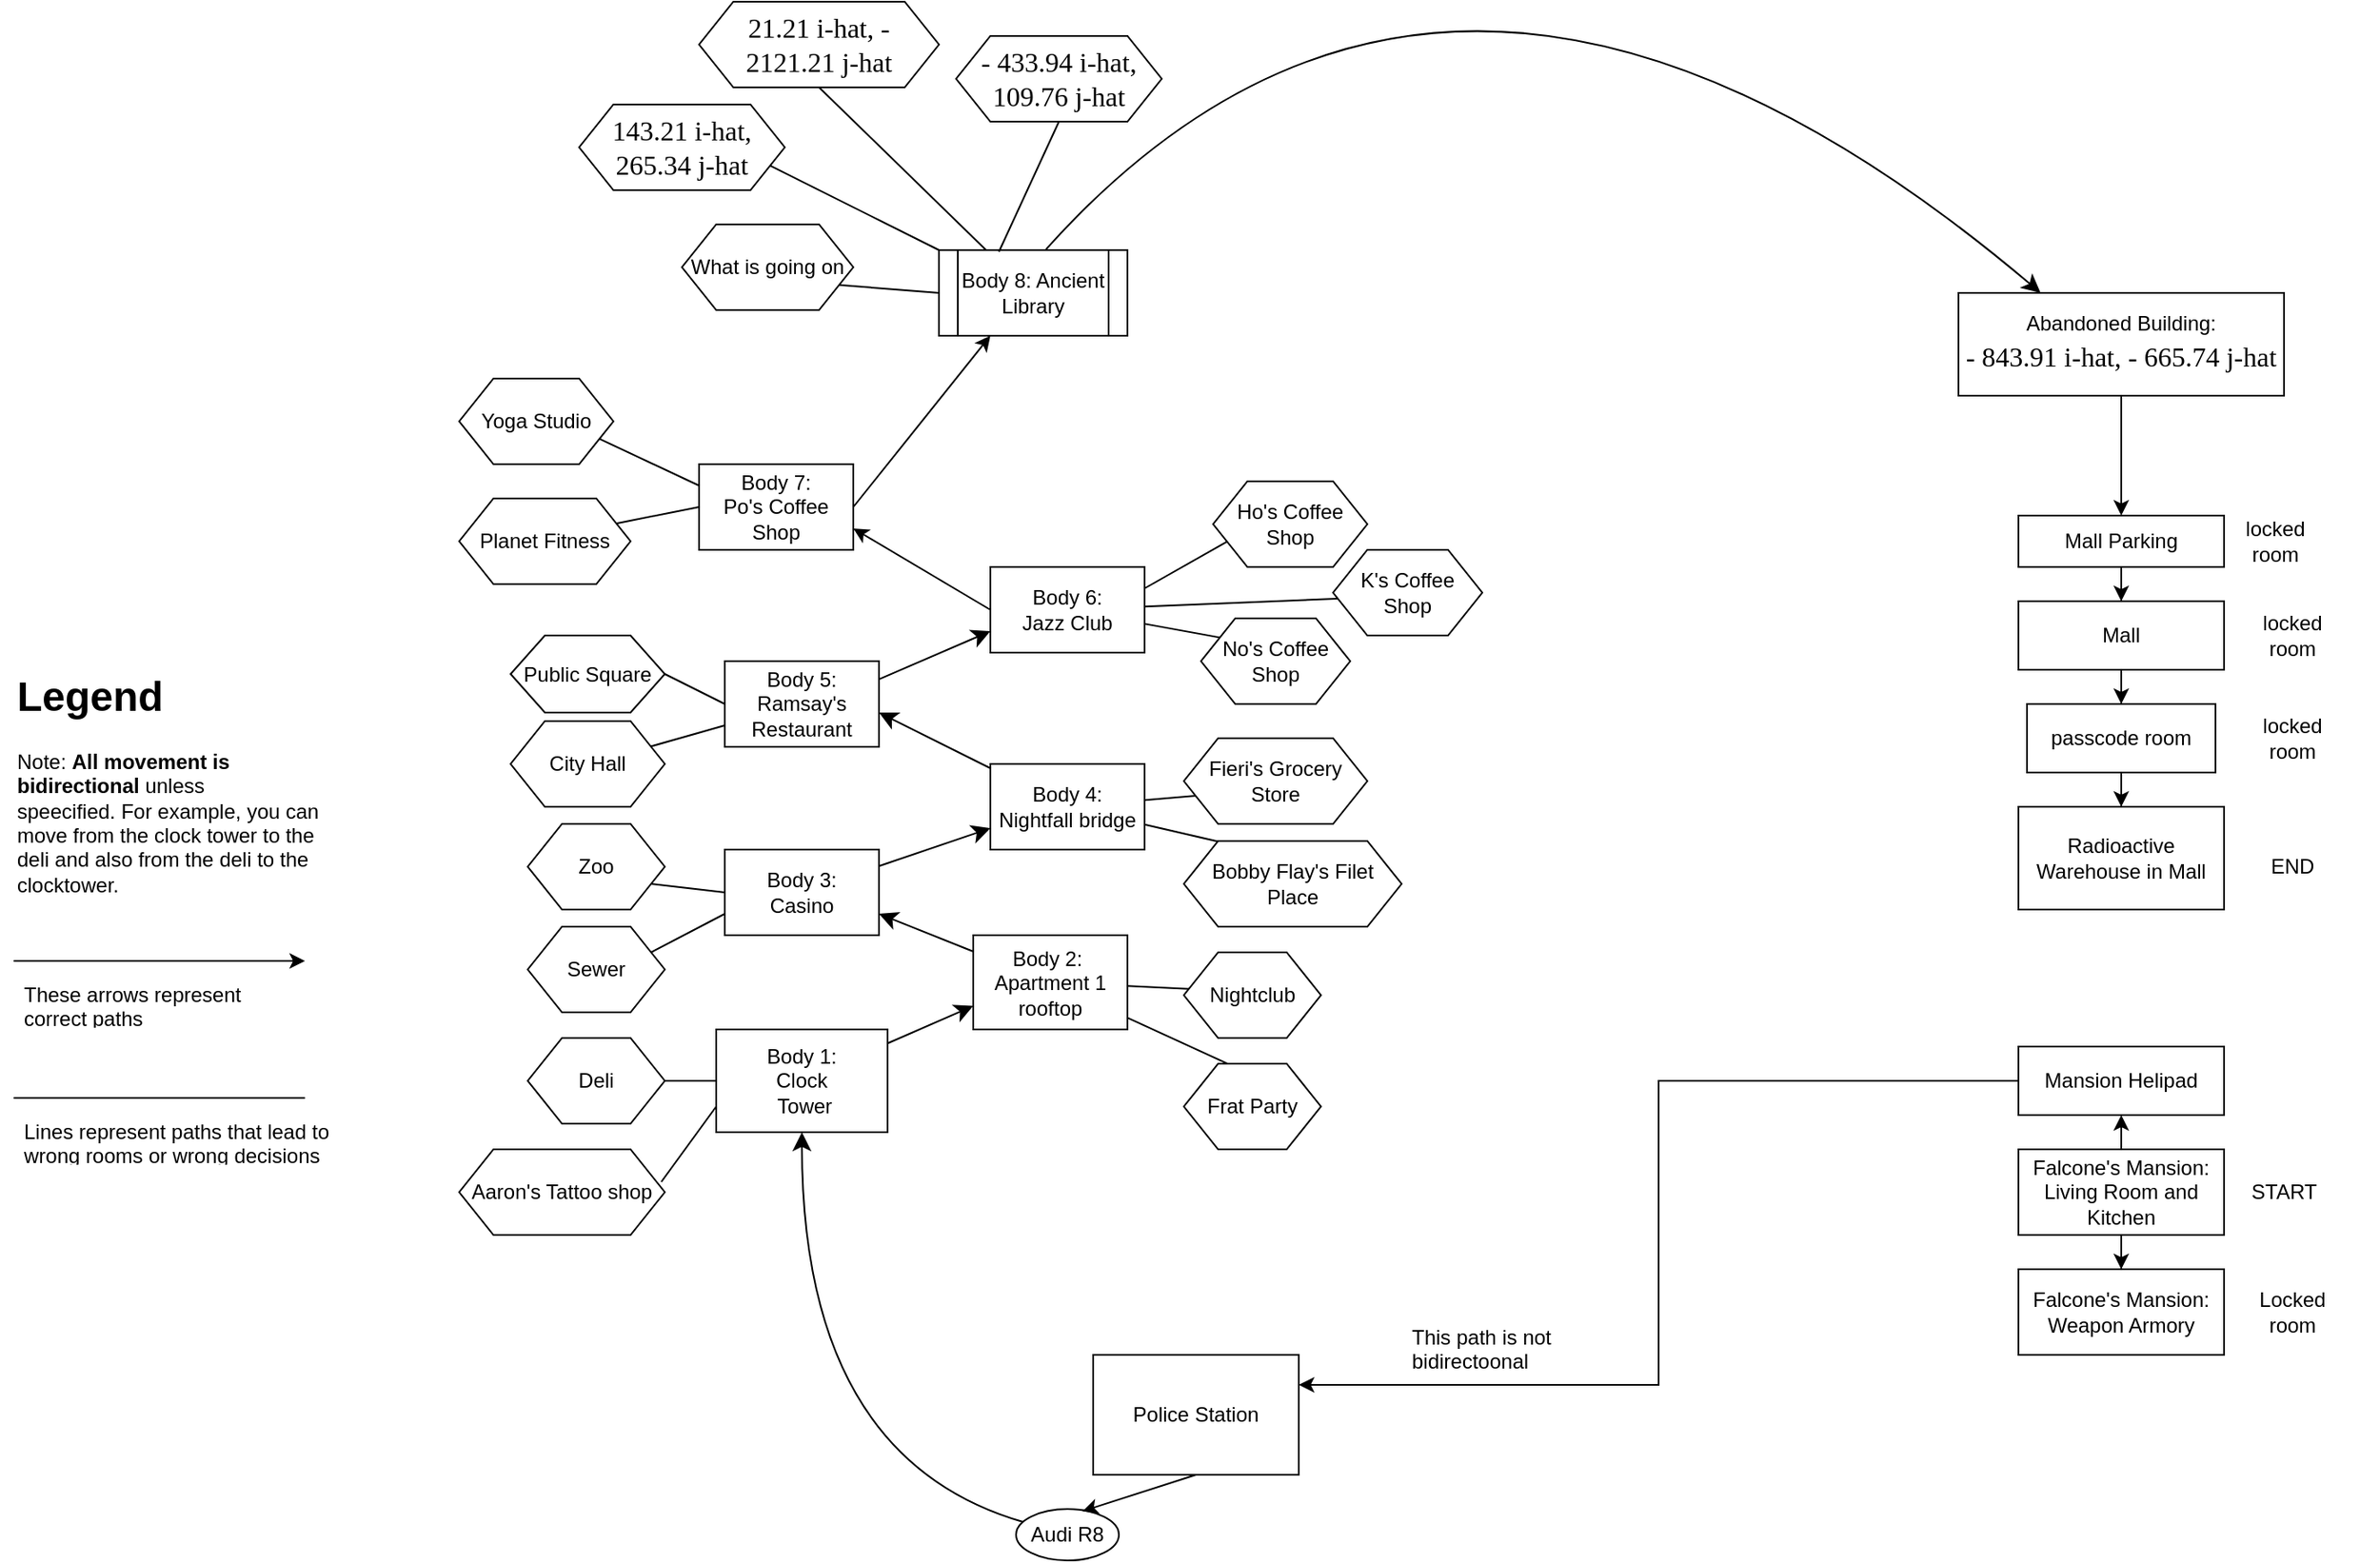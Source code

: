 <mxfile version="24.3.1" type="device">
  <diagram name="Page-1" id="Sh6yfl4mwIo7QQqrJJh8">
    <mxGraphModel dx="1390" dy="870" grid="1" gridSize="10" guides="1" tooltips="1" connect="1" arrows="1" fold="1" page="1" pageScale="1" pageWidth="850" pageHeight="1100" math="0" shadow="0">
      <root>
        <mxCell id="0" />
        <mxCell id="1" parent="0" />
        <mxCell id="OAKEgaKHnJikfmBZW4FD-7" style="edgeStyle=orthogonalEdgeStyle;rounded=0;orthogonalLoop=1;jettySize=auto;html=1;exitX=0.5;exitY=0;exitDx=0;exitDy=0;entryX=0.5;entryY=1;entryDx=0;entryDy=0;" parent="1" source="OAKEgaKHnJikfmBZW4FD-1" target="OAKEgaKHnJikfmBZW4FD-5" edge="1">
          <mxGeometry relative="1" as="geometry" />
        </mxCell>
        <mxCell id="OAKEgaKHnJikfmBZW4FD-8" style="edgeStyle=orthogonalEdgeStyle;rounded=0;orthogonalLoop=1;jettySize=auto;html=1;entryX=0.5;entryY=0;entryDx=0;entryDy=0;" parent="1" source="OAKEgaKHnJikfmBZW4FD-1" target="OAKEgaKHnJikfmBZW4FD-2" edge="1">
          <mxGeometry relative="1" as="geometry" />
        </mxCell>
        <mxCell id="OAKEgaKHnJikfmBZW4FD-1" value="Falcone&#39;s Mansion:&lt;div&gt;Living Room and Kitchen&lt;/div&gt;" style="rounded=0;whiteSpace=wrap;html=1;" parent="1" vertex="1">
          <mxGeometry x="1500" y="960" width="120" height="50" as="geometry" />
        </mxCell>
        <mxCell id="OAKEgaKHnJikfmBZW4FD-2" value="Falcone&#39;s Mansion:&lt;div&gt;Weapon Armory&lt;/div&gt;" style="rounded=0;whiteSpace=wrap;html=1;" parent="1" vertex="1">
          <mxGeometry x="1500" y="1030" width="120" height="50" as="geometry" />
        </mxCell>
        <mxCell id="OAKEgaKHnJikfmBZW4FD-3" value="" style="endArrow=none;html=1;rounded=0;exitX=0.5;exitY=1;exitDx=0;exitDy=0;entryX=0.5;entryY=0;entryDx=0;entryDy=0;" parent="1" source="OAKEgaKHnJikfmBZW4FD-1" target="OAKEgaKHnJikfmBZW4FD-2" edge="1">
          <mxGeometry width="50" height="50" relative="1" as="geometry">
            <mxPoint x="1465" y="1180" as="sourcePoint" />
            <mxPoint x="1335" y="1050" as="targetPoint" />
          </mxGeometry>
        </mxCell>
        <mxCell id="UVT-T3kwYxPrYMbjOkzo-2" style="edgeStyle=orthogonalEdgeStyle;rounded=0;orthogonalLoop=1;jettySize=auto;html=1;entryX=1;entryY=0.25;entryDx=0;entryDy=0;" parent="1" source="OAKEgaKHnJikfmBZW4FD-5" target="UVT-T3kwYxPrYMbjOkzo-1" edge="1">
          <mxGeometry relative="1" as="geometry" />
        </mxCell>
        <mxCell id="OAKEgaKHnJikfmBZW4FD-5" value="Mansion Helipad" style="rounded=0;whiteSpace=wrap;html=1;" parent="1" vertex="1">
          <mxGeometry x="1500" y="900" width="120" height="40" as="geometry" />
        </mxCell>
        <mxCell id="UVT-T3kwYxPrYMbjOkzo-1" value="Police Station" style="rounded=0;whiteSpace=wrap;html=1;" parent="1" vertex="1">
          <mxGeometry x="960" y="1080" width="120" height="70" as="geometry" />
        </mxCell>
        <mxCell id="DL8lBCOHUMw5gUatUxHo-5" style="edgeStyle=none;curved=1;rounded=0;orthogonalLoop=1;jettySize=auto;html=1;entryX=0.5;entryY=1;entryDx=0;entryDy=0;fontSize=12;startSize=8;endSize=8;" parent="1" source="UVT-T3kwYxPrYMbjOkzo-4" target="9lDBRtj6MXcvciypZuYF-3" edge="1">
          <mxGeometry relative="1" as="geometry">
            <Array as="points">
              <mxPoint x="790" y="1140" />
            </Array>
          </mxGeometry>
        </mxCell>
        <mxCell id="UVT-T3kwYxPrYMbjOkzo-4" value="Audi R8" style="ellipse;whiteSpace=wrap;html=1;" parent="1" vertex="1">
          <mxGeometry x="915" y="1170" width="60" height="30" as="geometry" />
        </mxCell>
        <mxCell id="DL8lBCOHUMw5gUatUxHo-6" style="edgeStyle=none;curved=1;rounded=0;orthogonalLoop=1;jettySize=auto;html=1;entryX=0;entryY=0.75;entryDx=0;entryDy=0;fontSize=12;startSize=8;endSize=8;" parent="1" source="9lDBRtj6MXcvciypZuYF-3" target="kng5uHfZBhtgA23oUbH9-26" edge="1">
          <mxGeometry relative="1" as="geometry" />
        </mxCell>
        <mxCell id="9lDBRtj6MXcvciypZuYF-3" value="&lt;div&gt;Body 1:&lt;/div&gt;Clock&lt;div&gt;&amp;nbsp;Tower&lt;/div&gt;" style="rounded=0;whiteSpace=wrap;html=1;" parent="1" vertex="1">
          <mxGeometry x="740" y="890" width="100" height="60" as="geometry" />
        </mxCell>
        <mxCell id="TPHwtWRgWsCJicR8bTTj-29" style="edgeStyle=orthogonalEdgeStyle;rounded=0;orthogonalLoop=1;jettySize=auto;html=1;" edge="1" parent="1" source="kng5uHfZBhtgA23oUbH9-3" target="TPHwtWRgWsCJicR8bTTj-28">
          <mxGeometry relative="1" as="geometry" />
        </mxCell>
        <mxCell id="kng5uHfZBhtgA23oUbH9-3" value="Abandoned Building:&lt;div&gt;&lt;p style=&quot;margin: 0in; font-size: 12pt; font-family: Calibri, sans-serif; text-align: start; line-height: 24px;&quot; class=&quot;MsoNormal&quot;&gt;&lt;span style=&quot;font-family: &amp;quot;Times New Roman&amp;quot;, serif;&quot;&gt;- 843.91 i-hat, - 665.74 j-hat&lt;/span&gt;&lt;/p&gt;&lt;/div&gt;" style="rounded=0;whiteSpace=wrap;html=1;" parent="1" vertex="1">
          <mxGeometry x="1465" y="460" width="190" height="60" as="geometry" />
        </mxCell>
        <mxCell id="kng5uHfZBhtgA23oUbH9-4" style="edgeStyle=none;curved=1;rounded=0;orthogonalLoop=1;jettySize=auto;html=1;exitX=0.5;exitY=0;exitDx=0;exitDy=0;fontSize=12;startSize=8;endSize=8;" parent="1" edge="1">
          <mxGeometry relative="1" as="geometry">
            <mxPoint x="1132.92" y="720" as="sourcePoint" />
            <mxPoint x="1132.92" y="720" as="targetPoint" />
          </mxGeometry>
        </mxCell>
        <mxCell id="kng5uHfZBhtgA23oUbH9-5" style="edgeStyle=none;curved=1;rounded=0;orthogonalLoop=1;jettySize=auto;html=1;exitX=1;exitY=1;exitDx=0;exitDy=0;fontSize=12;startSize=8;endSize=8;" parent="1" source="9lDBRtj6MXcvciypZuYF-3" target="9lDBRtj6MXcvciypZuYF-3" edge="1">
          <mxGeometry relative="1" as="geometry" />
        </mxCell>
        <mxCell id="kng5uHfZBhtgA23oUbH9-9" value="Aaron&#39;s Tattoo shop" style="shape=hexagon;perimeter=hexagonPerimeter2;whiteSpace=wrap;html=1;fixedSize=1;" parent="1" vertex="1">
          <mxGeometry x="590" y="960" width="120" height="50" as="geometry" />
        </mxCell>
        <mxCell id="kng5uHfZBhtgA23oUbH9-10" value="Deli" style="shape=hexagon;perimeter=hexagonPerimeter2;whiteSpace=wrap;html=1;fixedSize=1;" parent="1" vertex="1">
          <mxGeometry x="630" y="895" width="80" height="50" as="geometry" />
        </mxCell>
        <mxCell id="kng5uHfZBhtgA23oUbH9-24" style="edgeStyle=none;curved=1;rounded=0;orthogonalLoop=1;jettySize=auto;html=1;entryX=1;entryY=0.5;entryDx=0;entryDy=0;fontSize=12;startSize=8;endSize=8;" parent="1" source="kng5uHfZBhtgA23oUbH9-26" target="kng5uHfZBhtgA23oUbH9-28" edge="1">
          <mxGeometry relative="1" as="geometry" />
        </mxCell>
        <mxCell id="kng5uHfZBhtgA23oUbH9-25" style="edgeStyle=none;curved=1;rounded=0;orthogonalLoop=1;jettySize=auto;html=1;entryX=1;entryY=0.5;entryDx=0;entryDy=0;fontSize=12;startSize=8;endSize=8;" parent="1" source="kng5uHfZBhtgA23oUbH9-26" target="kng5uHfZBhtgA23oUbH9-27" edge="1">
          <mxGeometry relative="1" as="geometry" />
        </mxCell>
        <mxCell id="DL8lBCOHUMw5gUatUxHo-9" style="edgeStyle=none;curved=1;rounded=0;orthogonalLoop=1;jettySize=auto;html=1;entryX=1;entryY=0.75;entryDx=0;entryDy=0;fontSize=12;startSize=8;endSize=8;" parent="1" source="kng5uHfZBhtgA23oUbH9-26" target="kng5uHfZBhtgA23oUbH9-38" edge="1">
          <mxGeometry relative="1" as="geometry" />
        </mxCell>
        <mxCell id="kng5uHfZBhtgA23oUbH9-26" value="Body 2:&amp;nbsp;&lt;div&gt;Apartment 1 rooftop&lt;/div&gt;" style="rounded=0;whiteSpace=wrap;html=1;" parent="1" vertex="1">
          <mxGeometry x="890" y="835" width="90" height="55" as="geometry" />
        </mxCell>
        <mxCell id="kng5uHfZBhtgA23oUbH9-27" value="Frat Party" style="shape=hexagon;perimeter=hexagonPerimeter2;whiteSpace=wrap;html=1;fixedSize=1;" parent="1" vertex="1">
          <mxGeometry x="1012.92" y="910" width="80" height="50" as="geometry" />
        </mxCell>
        <mxCell id="kng5uHfZBhtgA23oUbH9-28" value="Nightclub" style="shape=hexagon;perimeter=hexagonPerimeter2;whiteSpace=wrap;html=1;fixedSize=1;" parent="1" vertex="1">
          <mxGeometry x="1012.92" y="845" width="80" height="50" as="geometry" />
        </mxCell>
        <mxCell id="kng5uHfZBhtgA23oUbH9-29" style="edgeStyle=none;curved=1;rounded=0;orthogonalLoop=1;jettySize=auto;html=1;exitX=0.5;exitY=0;exitDx=0;exitDy=0;fontSize=12;startSize=8;endSize=8;" parent="1" edge="1">
          <mxGeometry relative="1" as="geometry">
            <mxPoint x="1132.92" y="720" as="sourcePoint" />
            <mxPoint x="1132.92" y="720" as="targetPoint" />
          </mxGeometry>
        </mxCell>
        <mxCell id="kng5uHfZBhtgA23oUbH9-31" style="edgeStyle=none;curved=1;rounded=0;orthogonalLoop=1;jettySize=auto;html=1;entryX=1;entryY=0.5;entryDx=0;entryDy=0;fontSize=12;startSize=8;endSize=8;" parent="1" source="kng5uHfZBhtgA23oUbH9-33" target="kng5uHfZBhtgA23oUbH9-35" edge="1">
          <mxGeometry relative="1" as="geometry" />
        </mxCell>
        <mxCell id="kng5uHfZBhtgA23oUbH9-32" style="edgeStyle=none;curved=1;rounded=0;orthogonalLoop=1;jettySize=auto;html=1;entryX=1;entryY=0.5;entryDx=0;entryDy=0;fontSize=12;startSize=8;endSize=8;" parent="1" source="kng5uHfZBhtgA23oUbH9-33" target="kng5uHfZBhtgA23oUbH9-34" edge="1">
          <mxGeometry relative="1" as="geometry" />
        </mxCell>
        <mxCell id="DL8lBCOHUMw5gUatUxHo-11" style="edgeStyle=none;curved=1;rounded=0;orthogonalLoop=1;jettySize=auto;html=1;entryX=1;entryY=0.5;entryDx=0;entryDy=0;fontSize=12;startSize=8;endSize=8;" parent="1" source="kng5uHfZBhtgA23oUbH9-33" edge="1">
          <mxGeometry relative="1" as="geometry">
            <mxPoint x="835" y="705" as="targetPoint" />
          </mxGeometry>
        </mxCell>
        <mxCell id="kng5uHfZBhtgA23oUbH9-33" value="Body 4:&lt;div&gt;Nightfall bridge&lt;/div&gt;" style="rounded=0;whiteSpace=wrap;html=1;" parent="1" vertex="1">
          <mxGeometry x="900" y="735" width="90" height="50" as="geometry" />
        </mxCell>
        <mxCell id="kng5uHfZBhtgA23oUbH9-34" value="Bobby Flay&#39;s Filet Place" style="shape=hexagon;perimeter=hexagonPerimeter2;whiteSpace=wrap;html=1;fixedSize=1;" parent="1" vertex="1">
          <mxGeometry x="1012.92" y="780" width="127.08" height="50" as="geometry" />
        </mxCell>
        <mxCell id="kng5uHfZBhtgA23oUbH9-35" value="Fieri&#39;s Grocery Store" style="shape=hexagon;perimeter=hexagonPerimeter2;whiteSpace=wrap;html=1;fixedSize=1;" parent="1" vertex="1">
          <mxGeometry x="1012.92" y="720" width="107.08" height="50" as="geometry" />
        </mxCell>
        <mxCell id="DL8lBCOHUMw5gUatUxHo-10" style="edgeStyle=none;curved=1;rounded=0;orthogonalLoop=1;jettySize=auto;html=1;entryX=0;entryY=0.75;entryDx=0;entryDy=0;fontSize=12;startSize=8;endSize=8;" parent="1" source="kng5uHfZBhtgA23oUbH9-38" target="kng5uHfZBhtgA23oUbH9-33" edge="1">
          <mxGeometry relative="1" as="geometry" />
        </mxCell>
        <mxCell id="kng5uHfZBhtgA23oUbH9-38" value="Body 3:&lt;div&gt;Casino&lt;/div&gt;" style="rounded=0;whiteSpace=wrap;html=1;" parent="1" vertex="1">
          <mxGeometry x="745" y="785" width="90" height="50" as="geometry" />
        </mxCell>
        <mxCell id="kng5uHfZBhtgA23oUbH9-39" value="Sewer" style="shape=hexagon;perimeter=hexagonPerimeter2;whiteSpace=wrap;html=1;fixedSize=1;" parent="1" vertex="1">
          <mxGeometry x="630" y="830" width="80" height="50" as="geometry" />
        </mxCell>
        <mxCell id="kng5uHfZBhtgA23oUbH9-40" value="Zoo" style="shape=hexagon;perimeter=hexagonPerimeter2;whiteSpace=wrap;html=1;fixedSize=1;" parent="1" vertex="1">
          <mxGeometry x="630" y="770" width="80" height="50" as="geometry" />
        </mxCell>
        <mxCell id="kng5uHfZBhtgA23oUbH9-43" style="edgeStyle=none;curved=1;rounded=0;orthogonalLoop=1;jettySize=auto;html=1;entryX=1;entryY=0.5;entryDx=0;entryDy=0;fontSize=12;startSize=8;endSize=8;" parent="1" source="kng5uHfZBhtgA23oUbH9-45" target="kng5uHfZBhtgA23oUbH9-47" edge="1">
          <mxGeometry relative="1" as="geometry" />
        </mxCell>
        <mxCell id="kng5uHfZBhtgA23oUbH9-44" style="edgeStyle=none;curved=1;rounded=0;orthogonalLoop=1;jettySize=auto;html=1;entryX=1;entryY=0.5;entryDx=0;entryDy=0;fontSize=12;startSize=8;endSize=8;" parent="1" source="kng5uHfZBhtgA23oUbH9-45" target="kng5uHfZBhtgA23oUbH9-46" edge="1">
          <mxGeometry relative="1" as="geometry" />
        </mxCell>
        <mxCell id="kng5uHfZBhtgA23oUbH9-45" value="Body 6:&lt;div&gt;Jazz Club&lt;/div&gt;" style="rounded=0;whiteSpace=wrap;html=1;" parent="1" vertex="1">
          <mxGeometry x="900" y="620" width="90" height="50" as="geometry" />
        </mxCell>
        <mxCell id="kng5uHfZBhtgA23oUbH9-46" value="No&#39;s Coffee Shop" style="shape=hexagon;perimeter=hexagonPerimeter2;whiteSpace=wrap;html=1;fixedSize=1;" parent="1" vertex="1">
          <mxGeometry x="1022.92" y="650" width="87.08" height="50" as="geometry" />
        </mxCell>
        <mxCell id="kng5uHfZBhtgA23oUbH9-47" value="K&#39;s Coffee Shop" style="shape=hexagon;perimeter=hexagonPerimeter2;whiteSpace=wrap;html=1;fixedSize=1;" parent="1" vertex="1">
          <mxGeometry x="1100" y="610" width="87.08" height="50" as="geometry" />
        </mxCell>
        <mxCell id="DL8lBCOHUMw5gUatUxHo-12" style="edgeStyle=none;curved=1;rounded=0;orthogonalLoop=1;jettySize=auto;html=1;entryX=0;entryY=0.75;entryDx=0;entryDy=0;fontSize=12;startSize=8;endSize=8;" parent="1" target="kng5uHfZBhtgA23oUbH9-45" edge="1">
          <mxGeometry relative="1" as="geometry">
            <mxPoint x="835" y="685.568" as="sourcePoint" />
          </mxGeometry>
        </mxCell>
        <mxCell id="DL8lBCOHUMw5gUatUxHo-27" value="City Hall" style="shape=hexagon;perimeter=hexagonPerimeter2;whiteSpace=wrap;html=1;fixedSize=1;" parent="1" vertex="1">
          <mxGeometry x="620" y="710" width="90" height="50" as="geometry" />
        </mxCell>
        <mxCell id="DL8lBCOHUMw5gUatUxHo-28" value="Public Square" style="shape=hexagon;perimeter=hexagonPerimeter2;whiteSpace=wrap;html=1;fixedSize=1;" parent="1" vertex="1">
          <mxGeometry x="620" y="660" width="90" height="45" as="geometry" />
        </mxCell>
        <mxCell id="DL8lBCOHUMw5gUatUxHo-41" value="Body 5:&lt;div&gt;Ramsay&#39;s Restaurant&lt;/div&gt;" style="rounded=0;whiteSpace=wrap;html=1;" parent="1" vertex="1">
          <mxGeometry x="745" y="675" width="90" height="50" as="geometry" />
        </mxCell>
        <mxCell id="DL8lBCOHUMw5gUatUxHo-42" style="edgeStyle=none;curved=1;rounded=0;orthogonalLoop=1;jettySize=auto;html=1;exitX=0.5;exitY=0;exitDx=0;exitDy=0;fontSize=12;startSize=8;endSize=8;" parent="1" edge="1">
          <mxGeometry relative="1" as="geometry">
            <mxPoint x="1112.92" y="335" as="sourcePoint" />
            <mxPoint x="1112.92" y="335" as="targetPoint" />
          </mxGeometry>
        </mxCell>
        <mxCell id="DL8lBCOHUMw5gUatUxHo-43" style="edgeStyle=none;curved=1;rounded=0;orthogonalLoop=1;jettySize=auto;html=1;exitX=0.5;exitY=0;exitDx=0;exitDy=0;fontSize=12;startSize=8;endSize=8;" parent="1" edge="1">
          <mxGeometry relative="1" as="geometry">
            <mxPoint x="1112.92" y="335" as="sourcePoint" />
            <mxPoint x="1112.92" y="335" as="targetPoint" />
          </mxGeometry>
        </mxCell>
        <mxCell id="DL8lBCOHUMw5gUatUxHo-56" value="Body 7:&lt;div&gt;Po&#39;s Coffee Shop&lt;/div&gt;" style="rounded=0;whiteSpace=wrap;html=1;" parent="1" vertex="1">
          <mxGeometry x="730" y="560" width="90" height="50" as="geometry" />
        </mxCell>
        <mxCell id="DL8lBCOHUMw5gUatUxHo-57" style="edgeStyle=none;curved=1;rounded=0;orthogonalLoop=1;jettySize=auto;html=1;exitX=0.5;exitY=0;exitDx=0;exitDy=0;fontSize=12;startSize=8;endSize=8;" parent="1" edge="1">
          <mxGeometry relative="1" as="geometry">
            <mxPoint x="1105.84" y="480" as="sourcePoint" />
            <mxPoint x="1105.84" y="480" as="targetPoint" />
          </mxGeometry>
        </mxCell>
        <mxCell id="DL8lBCOHUMw5gUatUxHo-59" style="edgeStyle=none;curved=1;rounded=0;orthogonalLoop=1;jettySize=auto;html=1;exitX=0.5;exitY=0;exitDx=0;exitDy=0;fontSize=12;startSize=8;endSize=8;" parent="1" edge="1">
          <mxGeometry relative="1" as="geometry">
            <mxPoint x="1105.84" y="480" as="sourcePoint" />
            <mxPoint x="1105.84" y="480" as="targetPoint" />
          </mxGeometry>
        </mxCell>
        <mxCell id="DL8lBCOHUMw5gUatUxHo-82" style="edgeStyle=none;curved=1;rounded=0;orthogonalLoop=1;jettySize=auto;html=1;entryX=0;entryY=0.5;entryDx=0;entryDy=0;fontSize=12;startSize=8;endSize=8;exitX=0.568;exitY=-0.009;exitDx=0;exitDy=0;exitPerimeter=0;" parent="1" source="9I2CtdsVBV8RVKYuCQdj-30" edge="1">
          <mxGeometry relative="1" as="geometry">
            <mxPoint x="964.397" y="435" as="sourcePoint" />
            <mxPoint x="1512.92" y="460" as="targetPoint" />
            <Array as="points">
              <mxPoint x="1170" y="170" />
            </Array>
          </mxGeometry>
        </mxCell>
        <mxCell id="9I2CtdsVBV8RVKYuCQdj-1" value="Yoga Studio" style="shape=hexagon;perimeter=hexagonPerimeter2;whiteSpace=wrap;html=1;fixedSize=1;" parent="1" vertex="1">
          <mxGeometry x="590" y="510" width="90" height="50" as="geometry" />
        </mxCell>
        <mxCell id="9I2CtdsVBV8RVKYuCQdj-7" value="" style="endArrow=classic;html=1;rounded=0;entryX=1;entryY=0.75;entryDx=0;entryDy=0;exitX=0;exitY=0.5;exitDx=0;exitDy=0;" parent="1" source="kng5uHfZBhtgA23oUbH9-45" edge="1">
          <mxGeometry width="50" height="50" relative="1" as="geometry">
            <mxPoint x="990" y="620" as="sourcePoint" />
            <mxPoint x="820" y="597.5" as="targetPoint" />
          </mxGeometry>
        </mxCell>
        <mxCell id="9I2CtdsVBV8RVKYuCQdj-8" value="Radioactive Warehouse in Mall" style="rounded=0;whiteSpace=wrap;html=1;" parent="1" vertex="1">
          <mxGeometry x="1500" y="760" width="120" height="60" as="geometry" />
        </mxCell>
        <mxCell id="9I2CtdsVBV8RVKYuCQdj-9" value="Ho&#39;s Coffee Shop" style="shape=hexagon;perimeter=hexagonPerimeter2;whiteSpace=wrap;html=1;fixedSize=1;" parent="1" vertex="1">
          <mxGeometry x="1030" y="570" width="90" height="50" as="geometry" />
        </mxCell>
        <mxCell id="9I2CtdsVBV8RVKYuCQdj-10" value="Planet Fitness" style="shape=hexagon;perimeter=hexagonPerimeter2;whiteSpace=wrap;html=1;fixedSize=1;" parent="1" vertex="1">
          <mxGeometry x="590" y="580" width="100" height="50" as="geometry" />
        </mxCell>
        <mxCell id="9I2CtdsVBV8RVKYuCQdj-20" value="" style="endArrow=none;html=1;rounded=0;entryX=0;entryY=0.5;entryDx=0;entryDy=0;exitX=1;exitY=0.25;exitDx=0;exitDy=0;" parent="1" source="9I2CtdsVBV8RVKYuCQdj-10" target="DL8lBCOHUMw5gUatUxHo-56" edge="1">
          <mxGeometry width="50" height="50" relative="1" as="geometry">
            <mxPoint x="770" y="720" as="sourcePoint" />
            <mxPoint x="820" y="670" as="targetPoint" />
          </mxGeometry>
        </mxCell>
        <mxCell id="9I2CtdsVBV8RVKYuCQdj-23" value="" style="endArrow=classic;html=1;rounded=0;entryX=0;entryY=1;entryDx=0;entryDy=0;exitX=1;exitY=0.5;exitDx=0;exitDy=0;" parent="1" source="DL8lBCOHUMw5gUatUxHo-56" edge="1">
          <mxGeometry width="50" height="50" relative="1" as="geometry">
            <mxPoint x="770" y="640" as="sourcePoint" />
            <mxPoint x="900" y="485" as="targetPoint" />
          </mxGeometry>
        </mxCell>
        <mxCell id="9I2CtdsVBV8RVKYuCQdj-27" value="" style="endArrow=none;html=1;rounded=0;entryX=1;entryY=0.25;entryDx=0;entryDy=0;exitX=0;exitY=0.75;exitDx=0;exitDy=0;" parent="1" source="9I2CtdsVBV8RVKYuCQdj-9" target="kng5uHfZBhtgA23oUbH9-45" edge="1">
          <mxGeometry width="50" height="50" relative="1" as="geometry">
            <mxPoint x="690" y="605" as="sourcePoint" />
            <mxPoint x="730" y="585" as="targetPoint" />
          </mxGeometry>
        </mxCell>
        <mxCell id="9I2CtdsVBV8RVKYuCQdj-28" value="" style="endArrow=none;html=1;rounded=0;entryX=0;entryY=0.25;entryDx=0;entryDy=0;exitX=1;exitY=0.75;exitDx=0;exitDy=0;" parent="1" source="9I2CtdsVBV8RVKYuCQdj-1" target="DL8lBCOHUMw5gUatUxHo-56" edge="1">
          <mxGeometry width="50" height="50" relative="1" as="geometry">
            <mxPoint x="692" y="605" as="sourcePoint" />
            <mxPoint x="740" y="595" as="targetPoint" />
          </mxGeometry>
        </mxCell>
        <mxCell id="9I2CtdsVBV8RVKYuCQdj-30" value="Body 8: Ancient Library" style="shape=process;whiteSpace=wrap;html=1;backgroundOutline=1;" parent="1" vertex="1">
          <mxGeometry x="870" y="435" width="110" height="50" as="geometry" />
        </mxCell>
        <mxCell id="YPDtDra4L7E_DZAgJAoj-1" value="" style="endArrow=none;html=1;rounded=0;entryX=1;entryY=0.5;entryDx=0;entryDy=0;exitX=0;exitY=0.5;exitDx=0;exitDy=0;" parent="1" source="DL8lBCOHUMw5gUatUxHo-41" target="DL8lBCOHUMw5gUatUxHo-28" edge="1">
          <mxGeometry width="50" height="50" relative="1" as="geometry">
            <mxPoint x="1080" y="720" as="sourcePoint" />
            <mxPoint x="1130" y="670" as="targetPoint" />
          </mxGeometry>
        </mxCell>
        <mxCell id="YPDtDra4L7E_DZAgJAoj-3" value="" style="endArrow=none;html=1;rounded=0;exitX=1;exitY=0.25;exitDx=0;exitDy=0;entryX=0;entryY=0.75;entryDx=0;entryDy=0;" parent="1" source="DL8lBCOHUMw5gUatUxHo-27" target="DL8lBCOHUMw5gUatUxHo-41" edge="1">
          <mxGeometry width="50" height="50" relative="1" as="geometry">
            <mxPoint x="1080" y="720" as="sourcePoint" />
            <mxPoint x="1130" y="670" as="targetPoint" />
          </mxGeometry>
        </mxCell>
        <mxCell id="TPHwtWRgWsCJicR8bTTj-3" value="&lt;h1 style=&quot;margin-top: 0px;&quot;&gt;Legend&lt;/h1&gt;&lt;p&gt;Note: &lt;b&gt;All movement is bidirectional &lt;/b&gt;unless speecified.&amp;nbsp;For example, you can move from the clock tower to the deli and also from the deli to the clocktower.&lt;/p&gt;&lt;p&gt;&lt;br&gt;&lt;/p&gt;&lt;p&gt;&lt;br&gt;&lt;/p&gt;" style="text;html=1;whiteSpace=wrap;overflow=hidden;rounded=0;" vertex="1" parent="1">
          <mxGeometry x="330" y="675" width="180" height="145" as="geometry" />
        </mxCell>
        <mxCell id="TPHwtWRgWsCJicR8bTTj-4" value="" style="endArrow=classic;html=1;rounded=0;" edge="1" parent="1">
          <mxGeometry width="50" height="50" relative="1" as="geometry">
            <mxPoint x="330" y="850" as="sourcePoint" />
            <mxPoint x="500" y="850" as="targetPoint" />
          </mxGeometry>
        </mxCell>
        <mxCell id="TPHwtWRgWsCJicR8bTTj-5" value="These arrows represent correct paths" style="text;strokeColor=none;fillColor=none;align=left;verticalAlign=middle;spacingLeft=4;spacingRight=4;overflow=hidden;points=[[0,0.5],[1,0.5]];portConstraint=eastwest;rotatable=0;whiteSpace=wrap;html=1;" vertex="1" parent="1">
          <mxGeometry x="330" y="860" width="160" height="30" as="geometry" />
        </mxCell>
        <mxCell id="TPHwtWRgWsCJicR8bTTj-6" value="" style="endArrow=none;html=1;rounded=0;" edge="1" parent="1">
          <mxGeometry width="50" height="50" relative="1" as="geometry">
            <mxPoint x="330" y="930" as="sourcePoint" />
            <mxPoint x="500" y="930" as="targetPoint" />
          </mxGeometry>
        </mxCell>
        <mxCell id="TPHwtWRgWsCJicR8bTTj-7" value="" style="endArrow=classic;html=1;rounded=0;exitX=0.5;exitY=1;exitDx=0;exitDy=0;entryX=0.646;entryY=0.042;entryDx=0;entryDy=0;entryPerimeter=0;" edge="1" parent="1" source="UVT-T3kwYxPrYMbjOkzo-1" target="UVT-T3kwYxPrYMbjOkzo-4">
          <mxGeometry width="50" height="50" relative="1" as="geometry">
            <mxPoint x="1180" y="980" as="sourcePoint" />
            <mxPoint x="1230" y="930" as="targetPoint" />
          </mxGeometry>
        </mxCell>
        <mxCell id="TPHwtWRgWsCJicR8bTTj-8" value="Lines represent paths that lead to wrong rooms or wrong decisions" style="text;strokeColor=none;fillColor=none;align=left;verticalAlign=middle;spacingLeft=4;spacingRight=4;overflow=hidden;points=[[0,0.5],[1,0.5]];portConstraint=eastwest;rotatable=0;whiteSpace=wrap;html=1;" vertex="1" parent="1">
          <mxGeometry x="330" y="940" width="190" height="30" as="geometry" />
        </mxCell>
        <mxCell id="TPHwtWRgWsCJicR8bTTj-9" value="" style="endArrow=none;html=1;rounded=0;exitX=1;exitY=0.5;exitDx=0;exitDy=0;entryX=0;entryY=0.5;entryDx=0;entryDy=0;" edge="1" parent="1" source="kng5uHfZBhtgA23oUbH9-10" target="9lDBRtj6MXcvciypZuYF-3">
          <mxGeometry width="50" height="50" relative="1" as="geometry">
            <mxPoint x="980" y="880" as="sourcePoint" />
            <mxPoint x="1030" y="830" as="targetPoint" />
          </mxGeometry>
        </mxCell>
        <mxCell id="TPHwtWRgWsCJicR8bTTj-10" value="" style="endArrow=none;html=1;rounded=0;exitX=0.983;exitY=0.38;exitDx=0;exitDy=0;exitPerimeter=0;entryX=0;entryY=0.75;entryDx=0;entryDy=0;" edge="1" parent="1" source="kng5uHfZBhtgA23oUbH9-9" target="9lDBRtj6MXcvciypZuYF-3">
          <mxGeometry width="50" height="50" relative="1" as="geometry">
            <mxPoint x="720" y="930" as="sourcePoint" />
            <mxPoint x="730" y="930" as="targetPoint" />
          </mxGeometry>
        </mxCell>
        <mxCell id="TPHwtWRgWsCJicR8bTTj-11" value="" style="endArrow=none;html=1;rounded=0;exitX=1;exitY=0.25;exitDx=0;exitDy=0;entryX=0;entryY=0.75;entryDx=0;entryDy=0;" edge="1" parent="1" source="kng5uHfZBhtgA23oUbH9-39" target="kng5uHfZBhtgA23oUbH9-38">
          <mxGeometry width="50" height="50" relative="1" as="geometry">
            <mxPoint x="730" y="940" as="sourcePoint" />
            <mxPoint x="760" y="940" as="targetPoint" />
          </mxGeometry>
        </mxCell>
        <mxCell id="TPHwtWRgWsCJicR8bTTj-12" value="" style="endArrow=none;html=1;rounded=0;exitX=1;exitY=0.75;exitDx=0;exitDy=0;entryX=0;entryY=0.5;entryDx=0;entryDy=0;" edge="1" parent="1" source="kng5uHfZBhtgA23oUbH9-40" target="kng5uHfZBhtgA23oUbH9-38">
          <mxGeometry width="50" height="50" relative="1" as="geometry">
            <mxPoint x="712" y="855" as="sourcePoint" />
            <mxPoint x="755" y="833" as="targetPoint" />
          </mxGeometry>
        </mxCell>
        <mxCell id="TPHwtWRgWsCJicR8bTTj-14" value="START" style="text;strokeColor=none;fillColor=none;align=left;verticalAlign=middle;spacingLeft=4;spacingRight=4;overflow=hidden;points=[[0,0.5],[1,0.5]];portConstraint=eastwest;rotatable=0;whiteSpace=wrap;html=1;" vertex="1" parent="1">
          <mxGeometry x="1630" y="970" width="80" height="30" as="geometry" />
        </mxCell>
        <mxCell id="TPHwtWRgWsCJicR8bTTj-17" value="This path is not bidirectoonal" style="text;strokeColor=none;fillColor=none;align=left;verticalAlign=middle;spacingLeft=4;spacingRight=4;overflow=hidden;points=[[0,0.5],[1,0.5]];portConstraint=eastwest;rotatable=0;whiteSpace=wrap;html=1;" vertex="1" parent="1">
          <mxGeometry x="1140" y="1060" width="110" height="30" as="geometry" />
        </mxCell>
        <mxCell id="TPHwtWRgWsCJicR8bTTj-19" value="&lt;span style=&quot;text-align: start; font-size: 12pt; font-family: &amp;quot;Times New Roman&amp;quot;, serif;&quot;&gt;- 433.94 i-hat, 109.76 j-hat&lt;/span&gt;&lt;span style=&quot;font-size: medium; text-align: start;&quot;&gt;&lt;/span&gt;" style="shape=hexagon;perimeter=hexagonPerimeter2;whiteSpace=wrap;html=1;fixedSize=1;" vertex="1" parent="1">
          <mxGeometry x="880" y="310" width="120" height="50" as="geometry" />
        </mxCell>
        <mxCell id="TPHwtWRgWsCJicR8bTTj-20" value="&lt;span style=&quot;text-align: start; font-size: 12pt; font-family: &amp;quot;Times New Roman&amp;quot;, serif;&quot;&gt;21.21 i-hat, - 2121.21 j-hat&lt;/span&gt;&lt;span style=&quot;font-size: medium; text-align: start;&quot;&gt;&lt;/span&gt;" style="shape=hexagon;perimeter=hexagonPerimeter2;whiteSpace=wrap;html=1;fixedSize=1;" vertex="1" parent="1">
          <mxGeometry x="730" y="290" width="140" height="50" as="geometry" />
        </mxCell>
        <mxCell id="TPHwtWRgWsCJicR8bTTj-21" value="&lt;span style=&quot;text-align: start; font-size: 12pt; font-family: &amp;quot;Times New Roman&amp;quot;, serif;&quot;&gt;143.21 i-hat, 265.34 j-hat&lt;/span&gt;&lt;span style=&quot;font-size: medium; text-align: start;&quot;&gt;&lt;/span&gt;" style="shape=hexagon;perimeter=hexagonPerimeter2;whiteSpace=wrap;html=1;fixedSize=1;" vertex="1" parent="1">
          <mxGeometry x="660" y="350" width="120" height="50" as="geometry" />
        </mxCell>
        <mxCell id="TPHwtWRgWsCJicR8bTTj-22" value="What is going on" style="shape=hexagon;perimeter=hexagonPerimeter2;whiteSpace=wrap;html=1;fixedSize=1;" vertex="1" parent="1">
          <mxGeometry x="720" y="420" width="100" height="50" as="geometry" />
        </mxCell>
        <mxCell id="TPHwtWRgWsCJicR8bTTj-23" value="" style="endArrow=none;html=1;rounded=0;exitX=0;exitY=0.5;exitDx=0;exitDy=0;entryX=1;entryY=0.75;entryDx=0;entryDy=0;" edge="1" parent="1" source="9I2CtdsVBV8RVKYuCQdj-30" target="TPHwtWRgWsCJicR8bTTj-22">
          <mxGeometry width="50" height="50" relative="1" as="geometry">
            <mxPoint x="720" y="560" as="sourcePoint" />
            <mxPoint x="770" y="510" as="targetPoint" />
          </mxGeometry>
        </mxCell>
        <mxCell id="TPHwtWRgWsCJicR8bTTj-24" value="" style="endArrow=none;html=1;rounded=0;exitX=0;exitY=0;exitDx=0;exitDy=0;entryX=1;entryY=0.75;entryDx=0;entryDy=0;" edge="1" parent="1" source="9I2CtdsVBV8RVKYuCQdj-30" target="TPHwtWRgWsCJicR8bTTj-21">
          <mxGeometry width="50" height="50" relative="1" as="geometry">
            <mxPoint x="880" y="470" as="sourcePoint" />
            <mxPoint x="822" y="465" as="targetPoint" />
          </mxGeometry>
        </mxCell>
        <mxCell id="TPHwtWRgWsCJicR8bTTj-25" value="" style="endArrow=none;html=1;rounded=0;entryX=0.5;entryY=1;entryDx=0;entryDy=0;exitX=0.25;exitY=0;exitDx=0;exitDy=0;" edge="1" parent="1" source="9I2CtdsVBV8RVKYuCQdj-30" target="TPHwtWRgWsCJicR8bTTj-20">
          <mxGeometry width="50" height="50" relative="1" as="geometry">
            <mxPoint x="900" y="430" as="sourcePoint" />
            <mxPoint x="832" y="475" as="targetPoint" />
          </mxGeometry>
        </mxCell>
        <mxCell id="TPHwtWRgWsCJicR8bTTj-26" value="" style="endArrow=none;html=1;rounded=0;entryX=0.5;entryY=1;entryDx=0;entryDy=0;exitX=0.318;exitY=0.02;exitDx=0;exitDy=0;exitPerimeter=0;" edge="1" parent="1" source="9I2CtdsVBV8RVKYuCQdj-30" target="TPHwtWRgWsCJicR8bTTj-19">
          <mxGeometry width="50" height="50" relative="1" as="geometry">
            <mxPoint x="910" y="430" as="sourcePoint" />
            <mxPoint x="842" y="485" as="targetPoint" />
          </mxGeometry>
        </mxCell>
        <mxCell id="TPHwtWRgWsCJicR8bTTj-32" style="edgeStyle=orthogonalEdgeStyle;rounded=0;orthogonalLoop=1;jettySize=auto;html=1;entryX=0.5;entryY=0;entryDx=0;entryDy=0;" edge="1" parent="1" source="TPHwtWRgWsCJicR8bTTj-28" target="TPHwtWRgWsCJicR8bTTj-30">
          <mxGeometry relative="1" as="geometry" />
        </mxCell>
        <mxCell id="TPHwtWRgWsCJicR8bTTj-28" value="Mall Parking" style="rounded=0;whiteSpace=wrap;html=1;" vertex="1" parent="1">
          <mxGeometry x="1500" y="590" width="120" height="30" as="geometry" />
        </mxCell>
        <mxCell id="TPHwtWRgWsCJicR8bTTj-31" style="edgeStyle=orthogonalEdgeStyle;rounded=0;orthogonalLoop=1;jettySize=auto;html=1;entryX=0.5;entryY=0;entryDx=0;entryDy=0;" edge="1" parent="1" source="TPHwtWRgWsCJicR8bTTj-37" target="9I2CtdsVBV8RVKYuCQdj-8">
          <mxGeometry relative="1" as="geometry" />
        </mxCell>
        <mxCell id="TPHwtWRgWsCJicR8bTTj-30" value="Mall" style="rounded=0;whiteSpace=wrap;html=1;" vertex="1" parent="1">
          <mxGeometry x="1500" y="640" width="120" height="40" as="geometry" />
        </mxCell>
        <mxCell id="TPHwtWRgWsCJicR8bTTj-33" value="END" style="text;html=1;align=center;verticalAlign=middle;whiteSpace=wrap;rounded=0;" vertex="1" parent="1">
          <mxGeometry x="1630" y="780" width="60" height="30" as="geometry" />
        </mxCell>
        <mxCell id="TPHwtWRgWsCJicR8bTTj-34" value="Locked room" style="text;html=1;align=center;verticalAlign=middle;whiteSpace=wrap;rounded=0;" vertex="1" parent="1">
          <mxGeometry x="1630" y="1040" width="60" height="30" as="geometry" />
        </mxCell>
        <mxCell id="TPHwtWRgWsCJicR8bTTj-35" value="locked room" style="text;html=1;align=center;verticalAlign=middle;whiteSpace=wrap;rounded=0;" vertex="1" parent="1">
          <mxGeometry x="1620" y="590" width="60" height="30" as="geometry" />
        </mxCell>
        <mxCell id="TPHwtWRgWsCJicR8bTTj-36" value="locked room" style="text;html=1;align=center;verticalAlign=middle;whiteSpace=wrap;rounded=0;" vertex="1" parent="1">
          <mxGeometry x="1630" y="645" width="60" height="30" as="geometry" />
        </mxCell>
        <mxCell id="TPHwtWRgWsCJicR8bTTj-38" value="" style="edgeStyle=orthogonalEdgeStyle;rounded=0;orthogonalLoop=1;jettySize=auto;html=1;entryX=0.5;entryY=0;entryDx=0;entryDy=0;" edge="1" parent="1" source="TPHwtWRgWsCJicR8bTTj-30" target="TPHwtWRgWsCJicR8bTTj-37">
          <mxGeometry relative="1" as="geometry">
            <mxPoint x="1560" y="680" as="sourcePoint" />
            <mxPoint x="1560" y="760" as="targetPoint" />
          </mxGeometry>
        </mxCell>
        <mxCell id="TPHwtWRgWsCJicR8bTTj-37" value="passcode room" style="rounded=0;whiteSpace=wrap;html=1;" vertex="1" parent="1">
          <mxGeometry x="1505" y="700" width="110" height="40" as="geometry" />
        </mxCell>
        <mxCell id="TPHwtWRgWsCJicR8bTTj-39" value="locked room" style="text;html=1;align=center;verticalAlign=middle;whiteSpace=wrap;rounded=0;" vertex="1" parent="1">
          <mxGeometry x="1630" y="705" width="60" height="30" as="geometry" />
        </mxCell>
      </root>
    </mxGraphModel>
  </diagram>
</mxfile>
